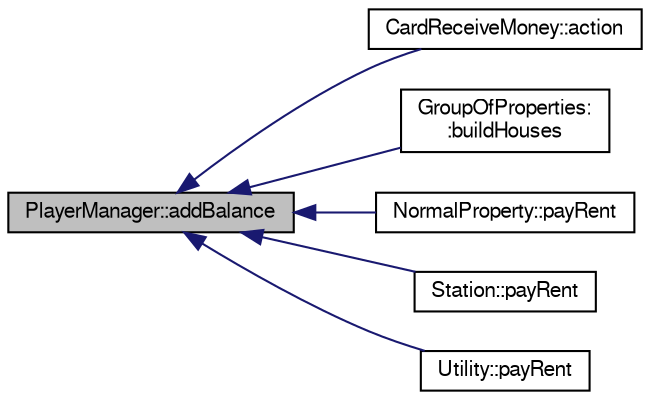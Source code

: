 digraph G
{
  edge [fontname="FreeSans",fontsize="10",labelfontname="FreeSans",labelfontsize="10"];
  node [fontname="FreeSans",fontsize="10",shape=record];
  rankdir="LR";
  Node1 [label="PlayerManager::addBalance",height=0.2,width=0.4,color="black", fillcolor="grey75", style="filled" fontcolor="black"];
  Node1 -> Node2 [dir="back",color="midnightblue",fontsize="10",style="solid",fontname="FreeSans"];
  Node2 [label="CardReceiveMoney::action",height=0.2,width=0.4,color="black", fillcolor="white", style="filled",URL="$class_card_receive_money.html#ad3d847a335b1d0f931fad6a75ffae7fb",tooltip="method that performs the action associated with that card"];
  Node1 -> Node3 [dir="back",color="midnightblue",fontsize="10",style="solid",fontname="FreeSans"];
  Node3 [label="GroupOfProperties:\l:buildHouses",height=0.2,width=0.4,color="black", fillcolor="white", style="filled",URL="$class_group_of_properties.html#aa926e899dfe15168e6fe4934cb75ae1d",tooltip="method that build a given number of houses"];
  Node1 -> Node4 [dir="back",color="midnightblue",fontsize="10",style="solid",fontname="FreeSans"];
  Node4 [label="NormalProperty::payRent",height=0.2,width=0.4,color="black", fillcolor="white", style="filled",URL="$class_normal_property.html#a818691418e9d2d676e96879fde4e2277",tooltip="method that does the action =p"];
  Node1 -> Node5 [dir="back",color="midnightblue",fontsize="10",style="solid",fontname="FreeSans"];
  Node5 [label="Station::payRent",height=0.2,width=0.4,color="black", fillcolor="white", style="filled",URL="$class_station.html#ab54b20e0441f1bfbec1c859dfc9dd677",tooltip="method that does the action =p"];
  Node1 -> Node6 [dir="back",color="midnightblue",fontsize="10",style="solid",fontname="FreeSans"];
  Node6 [label="Utility::payRent",height=0.2,width=0.4,color="black", fillcolor="white", style="filled",URL="$class_utility.html#a911206cba31884b0b0014a4b8450ae01",tooltip="method that does the action =p"];
}
